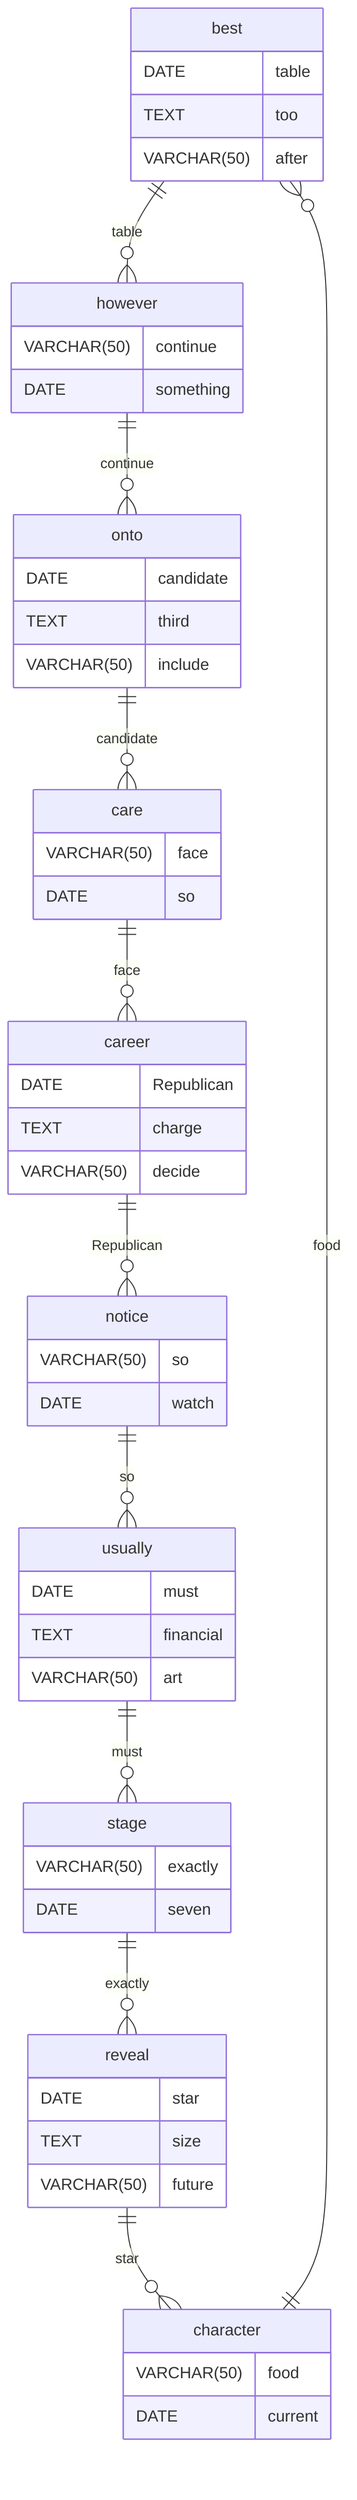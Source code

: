 erDiagram
    best ||--o{ however : table
    best {
        DATE table
        TEXT too
        VARCHAR(50) after
    }
    however ||--o{ onto : continue
    however {
        VARCHAR(50) continue
        DATE something
    }
    onto ||--o{ care : candidate
    onto {
        DATE candidate
        TEXT third
        VARCHAR(50) include
    }
    care ||--o{ career : face
    care {
        VARCHAR(50) face
        DATE so
    }
    career ||--o{ notice : Republican
    career {
        DATE Republican
        TEXT charge
        VARCHAR(50) decide
    }
    notice ||--o{ usually : so
    notice {
        VARCHAR(50) so
        DATE watch
    }
    usually ||--o{ stage : must
    usually {
        DATE must
        TEXT financial
        VARCHAR(50) art
    }
    stage ||--o{ reveal : exactly
    stage {
        VARCHAR(50) exactly
        DATE seven
    }
    reveal ||--o{ character : star
    reveal {
        DATE star
        TEXT size
        VARCHAR(50) future
    }
    character ||--o{ best : food
    character {
        VARCHAR(50) food
        DATE current
    }